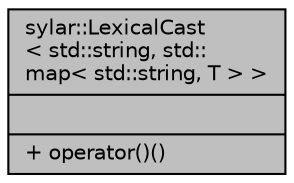 digraph "sylar::LexicalCast&lt; std::string, std::map&lt; std::string, T &gt; &gt;"
{
 // LATEX_PDF_SIZE
  edge [fontname="Helvetica",fontsize="10",labelfontname="Helvetica",labelfontsize="10"];
  node [fontname="Helvetica",fontsize="10",shape=record];
  Node1 [label="{sylar::LexicalCast\l\< std::string, std::\lmap\< std::string, T \> \>\n||+ operator()()\l}",height=0.2,width=0.4,color="black", fillcolor="grey75", style="filled", fontcolor="black",tooltip="类型转换模板类片特化(YAML String 转换成 std::map<std::string, T>)"];
}
